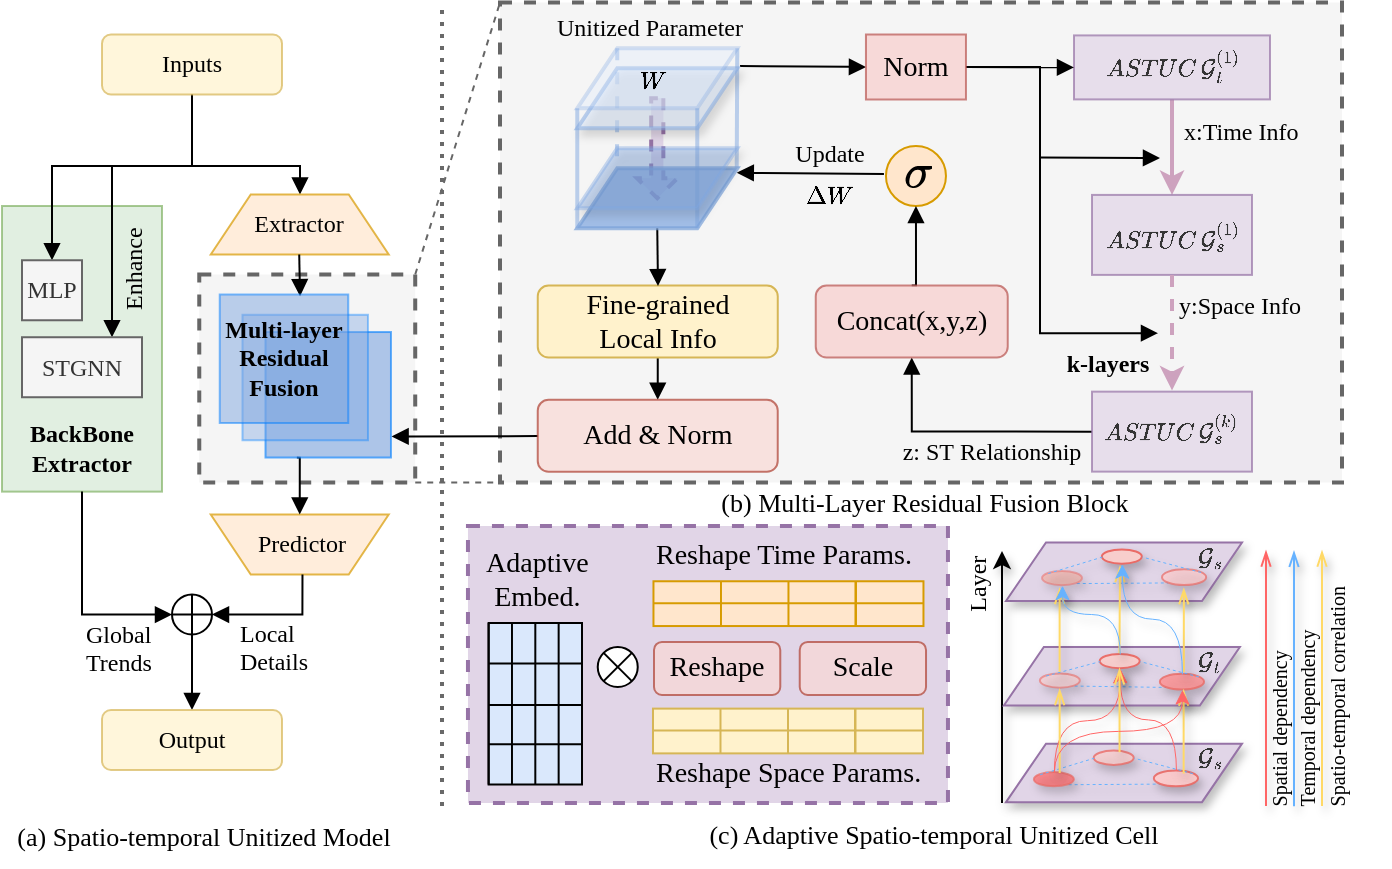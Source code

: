 <mxfile version="26.2.9">
  <diagram name="第 1 页" id="5oC_u--elwQRbg6stWUG">
    <mxGraphModel dx="1104" dy="615" grid="1" gridSize="10" guides="1" tooltips="1" connect="1" arrows="1" fold="1" page="1" pageScale="1" pageWidth="827" pageHeight="1169" math="1" shadow="0">
      <root>
        <mxCell id="0" />
        <mxCell id="1" parent="0" />
        <mxCell id="oQPVEWLI9KSgpzc_tTf6-24" value="" style="rounded=0;whiteSpace=wrap;html=1;dashed=1;fillColor=#F5F5F5;fontColor=#333333;strokeColor=#666666;strokeWidth=2;fontFamily=Times New Roman;" parent="1" vertex="1">
          <mxGeometry x="289" y="38.26" width="421" height="240" as="geometry" />
        </mxCell>
        <mxCell id="oQPVEWLI9KSgpzc_tTf6-1" value="&lt;div&gt;&lt;font&gt;&lt;b&gt;&lt;br&gt;&lt;/b&gt;&lt;/font&gt;&lt;/div&gt;&lt;div&gt;&lt;font&gt;&lt;b&gt;&lt;br&gt;&lt;/b&gt;&lt;/font&gt;&lt;/div&gt;&lt;div&gt;&lt;font&gt;&lt;b&gt;&lt;br&gt;&lt;/b&gt;&lt;/font&gt;&lt;/div&gt;&lt;div&gt;&lt;font&gt;&lt;b&gt;&lt;br&gt;&lt;/b&gt;&lt;/font&gt;&lt;/div&gt;&lt;div&gt;&lt;font&gt;&lt;b&gt;&lt;br&gt;&lt;/b&gt;&lt;/font&gt;&lt;/div&gt;&lt;div&gt;&lt;b&gt;&lt;br&gt;&lt;/b&gt;&lt;/div&gt;&lt;div&gt;&lt;br&gt;&lt;/div&gt;&lt;div&gt;&lt;b style=&quot;background-color: initial;&quot;&gt;BackBone&lt;/b&gt;&lt;/div&gt;&lt;div&gt;&lt;b style=&quot;background-color: initial;&quot;&gt;Extractor&lt;/b&gt;&lt;/div&gt;" style="whiteSpace=wrap;html=1;fillColor=#d5e8d4;strokeColor=#82b366;opacity=70;fontFamily=Times New Roman;" parent="1" vertex="1">
          <mxGeometry x="40" y="140" width="80" height="142.81" as="geometry" />
        </mxCell>
        <mxCell id="oQPVEWLI9KSgpzc_tTf6-2" style="rounded=0;orthogonalLoop=1;jettySize=auto;html=1;exitX=0.5;exitY=1;exitDx=0;exitDy=0;entryX=0.5;entryY=0;entryDx=0;entryDy=0;endArrow=block;endFill=1;fontFamily=Times New Roman;strokeWidth=1;" parent="1" target="oQPVEWLI9KSgpzc_tTf6-6" edge="1">
          <mxGeometry relative="1" as="geometry">
            <mxPoint x="135.0" y="354.25" as="sourcePoint" />
          </mxGeometry>
        </mxCell>
        <mxCell id="oQPVEWLI9KSgpzc_tTf6-4" style="edgeStyle=orthogonalEdgeStyle;rounded=0;orthogonalLoop=1;jettySize=auto;html=1;fontFamily=Times New Roman;strokeWidth=1;endArrow=block;endFill=1;" parent="1" source="oQPVEWLI9KSgpzc_tTf6-5" target="oQPVEWLI9KSgpzc_tTf6-7" edge="1">
          <mxGeometry relative="1" as="geometry">
            <Array as="points">
              <mxPoint x="135" y="120" />
              <mxPoint x="189" y="120" />
            </Array>
            <mxPoint x="179.019" y="134.25" as="targetPoint" />
          </mxGeometry>
        </mxCell>
        <mxCell id="T_FOPEBpzpQEU7bBr1gE-9" style="edgeStyle=orthogonalEdgeStyle;rounded=0;orthogonalLoop=1;jettySize=auto;html=1;entryX=0.5;entryY=0;entryDx=0;entryDy=0;exitX=0.5;exitY=1;exitDx=0;exitDy=0;fontFamily=Times New Roman;strokeWidth=1;endArrow=block;endFill=1;" parent="1" source="oQPVEWLI9KSgpzc_tTf6-5" target="T_FOPEBpzpQEU7bBr1gE-2" edge="1">
          <mxGeometry relative="1" as="geometry">
            <mxPoint x="65.0" y="173.02" as="targetPoint" />
            <Array as="points">
              <mxPoint x="135" y="120" />
              <mxPoint x="65" y="120" />
            </Array>
          </mxGeometry>
        </mxCell>
        <mxCell id="T_FOPEBpzpQEU7bBr1gE-10" style="edgeStyle=orthogonalEdgeStyle;rounded=0;orthogonalLoop=1;jettySize=auto;html=1;exitX=0.5;exitY=1;exitDx=0;exitDy=0;entryX=0.75;entryY=0;entryDx=0;entryDy=0;fontFamily=Times New Roman;strokeWidth=1;endArrow=block;endFill=1;" parent="1" source="oQPVEWLI9KSgpzc_tTf6-5" target="T_FOPEBpzpQEU7bBr1gE-1" edge="1">
          <mxGeometry relative="1" as="geometry">
            <Array as="points">
              <mxPoint x="135" y="120" />
              <mxPoint x="95" y="120" />
            </Array>
          </mxGeometry>
        </mxCell>
        <mxCell id="oQPVEWLI9KSgpzc_tTf6-5" value="&lt;font&gt;Inputs&lt;/font&gt;" style="rounded=1;whiteSpace=wrap;html=1;fillColor=#fff2cc;strokeColor=#d6b656;opacity=70;fontFamily=Times New Roman;" parent="1" vertex="1">
          <mxGeometry x="90" y="54.25" width="90" height="30" as="geometry" />
        </mxCell>
        <mxCell id="oQPVEWLI9KSgpzc_tTf6-6" value="&lt;font&gt;Output&lt;/font&gt;" style="rounded=1;whiteSpace=wrap;html=1;fillColor=#fff2cc;strokeColor=#d6b656;opacity=70;fontFamily=Times New Roman;" parent="1" vertex="1">
          <mxGeometry x="90" y="392" width="90" height="30" as="geometry" />
        </mxCell>
        <mxCell id="oQPVEWLI9KSgpzc_tTf6-7" value="&lt;div&gt;&lt;font&gt;Extractor&lt;/font&gt;&lt;/div&gt;" style="shape=trapezoid;perimeter=trapezoidPerimeter;whiteSpace=wrap;html=1;fixedSize=1;fillColor=#FFE6CC;strokeColor=#D79B00;opacity=70;fontFamily=Times New Roman;" parent="1" vertex="1">
          <mxGeometry x="144.37" y="134.25" width="89" height="30" as="geometry" />
        </mxCell>
        <mxCell id="oQPVEWLI9KSgpzc_tTf6-8" value="" style="verticalLabelPosition=bottom;verticalAlign=top;html=1;shape=mxgraph.flowchart.summing_function;fontFamily=Times New Roman;" parent="1" vertex="1">
          <mxGeometry x="125" y="334.25" width="20" height="20" as="geometry" />
        </mxCell>
        <mxCell id="oQPVEWLI9KSgpzc_tTf6-9" style="edgeStyle=orthogonalEdgeStyle;rounded=0;orthogonalLoop=1;jettySize=auto;html=1;exitX=0.5;exitY=1;exitDx=0;exitDy=0;entryX=0;entryY=0.5;entryDx=0;entryDy=0;entryPerimeter=0;endArrow=block;endFill=1;fontFamily=Times New Roman;strokeWidth=1;" parent="1" source="oQPVEWLI9KSgpzc_tTf6-1" target="oQPVEWLI9KSgpzc_tTf6-8" edge="1">
          <mxGeometry relative="1" as="geometry" />
        </mxCell>
        <mxCell id="oQPVEWLI9KSgpzc_tTf6-10" value="" style="shape=trapezoid;perimeter=trapezoidPerimeter;whiteSpace=wrap;html=1;fixedSize=1;fillColor=#FFE6CC;strokeColor=#D79B00;rotation=-180;opacity=70;fontFamily=Times New Roman;" parent="1" vertex="1">
          <mxGeometry x="144.37" y="294.25" width="89" height="30" as="geometry" />
        </mxCell>
        <mxCell id="oQPVEWLI9KSgpzc_tTf6-11" value="Predictor" style="text;strokeColor=none;align=center;fillColor=none;html=1;verticalAlign=middle;whiteSpace=wrap;rounded=0;fontFamily=Times New Roman;" parent="1" vertex="1">
          <mxGeometry x="160.24" y="294.25" width="60" height="30" as="geometry" />
        </mxCell>
        <mxCell id="oQPVEWLI9KSgpzc_tTf6-12" style="edgeStyle=orthogonalEdgeStyle;rounded=0;orthogonalLoop=1;jettySize=auto;html=1;exitX=0.5;exitY=1;exitDx=0;exitDy=0;entryX=1;entryY=0.5;entryDx=0;entryDy=0;entryPerimeter=0;endArrow=block;endFill=1;fontFamily=Times New Roman;strokeWidth=1;" parent="1" source="oQPVEWLI9KSgpzc_tTf6-11" target="oQPVEWLI9KSgpzc_tTf6-8" edge="1">
          <mxGeometry relative="1" as="geometry">
            <mxPoint x="155.24" y="344.25" as="targetPoint" />
            <Array as="points">
              <mxPoint x="190" y="344" />
            </Array>
          </mxGeometry>
        </mxCell>
        <mxCell id="T_FOPEBpzpQEU7bBr1gE-23" style="rounded=0;orthogonalLoop=1;jettySize=auto;html=1;exitX=1;exitY=0;exitDx=0;exitDy=0;entryX=0;entryY=0;entryDx=0;entryDy=0;endArrow=none;endFill=0;dashed=1;fillColor=#f5f5f5;strokeColor=#666666;fontFamily=Times New Roman;" parent="1" source="oQPVEWLI9KSgpzc_tTf6-13" target="oQPVEWLI9KSgpzc_tTf6-24" edge="1">
          <mxGeometry relative="1" as="geometry" />
        </mxCell>
        <mxCell id="oQPVEWLI9KSgpzc_tTf6-13" value="" style="rounded=0;whiteSpace=wrap;html=1;dashed=1;fillColor=#f5f5f5;fontColor=#333333;strokeColor=#666666;strokeWidth=2;fontFamily=Times New Roman;" parent="1" vertex="1">
          <mxGeometry x="138.63" y="174.25" width="107.98" height="104.01" as="geometry" />
        </mxCell>
        <mxCell id="oQPVEWLI9KSgpzc_tTf6-14" style="edgeStyle=orthogonalEdgeStyle;rounded=0;orthogonalLoop=1;jettySize=auto;html=1;exitX=0.25;exitY=1;exitDx=0;exitDy=0;entryX=0.5;entryY=0;entryDx=0;entryDy=0;fontFamily=Times New Roman;strokeWidth=1;endArrow=block;endFill=1;" parent="1" edge="1">
          <mxGeometry relative="1" as="geometry">
            <mxPoint x="188.87" y="294.25" as="targetPoint" />
            <mxPoint x="187.435" y="265.76" as="sourcePoint" />
          </mxGeometry>
        </mxCell>
        <mxCell id="oQPVEWLI9KSgpzc_tTf6-15" style="edgeStyle=orthogonalEdgeStyle;rounded=0;orthogonalLoop=1;jettySize=auto;html=1;exitX=0.5;exitY=1;exitDx=0;exitDy=0;entryX=0.625;entryY=0.013;entryDx=0;entryDy=0;entryPerimeter=0;fontFamily=Times New Roman;strokeWidth=1;endArrow=block;endFill=1;" parent="1" edge="1">
          <mxGeometry relative="1" as="geometry">
            <mxPoint x="188.61" y="164.25" as="sourcePoint" />
            <mxPoint x="189.026" y="185.085" as="targetPoint" />
          </mxGeometry>
        </mxCell>
        <mxCell id="oQPVEWLI9KSgpzc_tTf6-16" value="" style="whiteSpace=wrap;html=1;aspect=fixed;fillColor=#7EA6E0;strokeColor=#007FFF;opacity=60;fontFamily=Times New Roman;" parent="1" vertex="1">
          <mxGeometry x="171.75" y="203.02" width="62.74" height="62.74" as="geometry" />
        </mxCell>
        <mxCell id="oQPVEWLI9KSgpzc_tTf6-17" value="" style="whiteSpace=wrap;html=1;aspect=fixed;fillColor=#7EA6E0;strokeColor=#007FFF;opacity=40;fontFamily=Times New Roman;" parent="1" vertex="1">
          <mxGeometry x="160.24" y="194.39" width="62.74" height="62.74" as="geometry" />
        </mxCell>
        <mxCell id="oQPVEWLI9KSgpzc_tTf6-19" value="&lt;font&gt;&lt;b&gt;Multi-layer&lt;/b&gt;&lt;/font&gt;&lt;div&gt;&lt;font&gt;&lt;b&gt;Residual&lt;br&gt;Fusion&lt;/b&gt;&lt;/font&gt;&lt;/div&gt;" style="whiteSpace=wrap;html=1;aspect=fixed;fillColor=#7EA6E0;strokeColor=#007FFF;opacity=50;fontFamily=Times New Roman;" parent="1" vertex="1">
          <mxGeometry x="148.87" y="184.25" width="64.25" height="64.25" as="geometry" />
        </mxCell>
        <mxCell id="oQPVEWLI9KSgpzc_tTf6-20" style="edgeStyle=orthogonalEdgeStyle;rounded=0;orthogonalLoop=1;jettySize=auto;html=1;exitX=0.5;exitY=1;exitDx=0;exitDy=0;endArrow=block;endFill=1;entryX=0.5;entryY=0;entryDx=0;entryDy=0;fontFamily=Times New Roman;" parent="1" source="oQPVEWLI9KSgpzc_tTf6-21" target="oQPVEWLI9KSgpzc_tTf6-23" edge="1">
          <mxGeometry relative="1" as="geometry">
            <mxPoint x="368" y="270" as="targetPoint" />
          </mxGeometry>
        </mxCell>
        <mxCell id="oQPVEWLI9KSgpzc_tTf6-21" value="&lt;font style=&quot;font-size: 14px;&quot;&gt;Fine-grained&lt;/font&gt;&lt;div style=&quot;font-size: 14px;&quot;&gt;&lt;font style=&quot;font-size: 14px;&quot;&gt;Local Info&lt;/font&gt;&lt;/div&gt;" style="rounded=1;whiteSpace=wrap;html=1;fillColor=#fff2cc;strokeColor=#d6b656;fontFamily=Times New Roman;" parent="1" vertex="1">
          <mxGeometry x="307.88" y="179.76" width="120" height="36" as="geometry" />
        </mxCell>
        <mxCell id="oQPVEWLI9KSgpzc_tTf6-22" style="rounded=0;orthogonalLoop=1;jettySize=auto;html=1;entryX=1.005;entryY=0.832;entryDx=0;entryDy=0;entryPerimeter=0;fontFamily=Times New Roman;endArrow=block;endFill=1;" parent="1" source="oQPVEWLI9KSgpzc_tTf6-23" target="oQPVEWLI9KSgpzc_tTf6-16" edge="1">
          <mxGeometry relative="1" as="geometry" />
        </mxCell>
        <mxCell id="oQPVEWLI9KSgpzc_tTf6-23" value="&lt;font&gt;&lt;span style=&quot;font-size: 14px;&quot;&gt;Add &amp;amp; Norm&lt;/span&gt;&lt;/font&gt;" style="rounded=1;whiteSpace=wrap;html=1;fillColor=#fad9d5;strokeColor=#ae4132;opacity=70;fontFamily=Times New Roman;" parent="1" vertex="1">
          <mxGeometry x="307.87" y="236.9" width="120" height="36" as="geometry" />
        </mxCell>
        <mxCell id="oQPVEWLI9KSgpzc_tTf6-25" style="rounded=0;orthogonalLoop=1;jettySize=auto;html=1;endArrow=block;endFill=1;fontFamily=Times New Roman;" parent="1" edge="1">
          <mxGeometry relative="1" as="geometry">
            <mxPoint x="367.63" y="151.12" as="sourcePoint" />
            <mxPoint x="368" y="180" as="targetPoint" />
          </mxGeometry>
        </mxCell>
        <mxCell id="oQPVEWLI9KSgpzc_tTf6-26" style="rounded=0;orthogonalLoop=1;jettySize=auto;html=1;entryX=0;entryY=0.5;entryDx=0;entryDy=0;strokeColor=#000000;endArrow=block;endFill=1;fontFamily=Times New Roman;" parent="1" edge="1">
          <mxGeometry relative="1" as="geometry">
            <mxPoint x="409" y="70" as="sourcePoint" />
            <mxPoint x="471.98" y="70.5" as="targetPoint" />
          </mxGeometry>
        </mxCell>
        <mxCell id="oQPVEWLI9KSgpzc_tTf6-27" style="rounded=0;orthogonalLoop=1;jettySize=auto;html=1;exitX=0;exitY=0.5;exitDx=0;exitDy=0;endArrow=block;endFill=1;fontFamily=Times New Roman;entryX=0.997;entryY=0.075;entryDx=0;entryDy=0;entryPerimeter=0;" parent="1" target="oQPVEWLI9KSgpzc_tTf6-29" edge="1">
          <mxGeometry relative="1" as="geometry">
            <mxPoint x="404" y="124" as="targetPoint" />
            <mxPoint x="480.98" y="124" as="sourcePoint" />
          </mxGeometry>
        </mxCell>
        <mxCell id="oQPVEWLI9KSgpzc_tTf6-28" value="" style="shape=singleArrow;direction=south;whiteSpace=wrap;html=1;fillColor=#E1D5E7;strokeColor=#9673A6;dashed=1;strokeWidth=2;gradientColor=none;fontFamily=Times New Roman;" parent="1" vertex="1">
          <mxGeometry x="357.5" y="86.12" width="20.27" height="50" as="geometry" />
        </mxCell>
        <mxCell id="oQPVEWLI9KSgpzc_tTf6-29" value="" style="shape=parallelogram;perimeter=parallelogramPerimeter;whiteSpace=wrap;html=1;fixedSize=1;fillColor=#7EA6E0;shadow=0;strokeColor=#7AA1D9;opacity=70;strokeWidth=2;fontFamily=Times New Roman;" parent="1" vertex="1">
          <mxGeometry x="327.63" y="121.12" width="80" height="30" as="geometry" />
        </mxCell>
        <mxCell id="oQPVEWLI9KSgpzc_tTf6-30" style="rounded=0;orthogonalLoop=1;jettySize=auto;html=1;exitX=0;exitY=1;exitDx=0;exitDy=0;entryX=0;entryY=1;entryDx=0;entryDy=0;endArrow=none;endFill=0;strokeColor=#7EA6E0;strokeWidth=2;opacity=50;fontFamily=Times New Roman;" parent="1" source="oQPVEWLI9KSgpzc_tTf6-34" edge="1">
          <mxGeometry relative="1" as="geometry">
            <mxPoint x="327.63" y="81.12" as="sourcePoint" />
            <mxPoint x="327.63" y="151.12" as="targetPoint" />
          </mxGeometry>
        </mxCell>
        <mxCell id="oQPVEWLI9KSgpzc_tTf6-31" style="rounded=0;orthogonalLoop=1;jettySize=auto;html=1;exitX=0.25;exitY=0;exitDx=0;exitDy=0;entryX=0;entryY=1;entryDx=0;entryDy=0;endArrow=none;endFill=0;strokeColor=#7EA6E0;dashed=1;strokeWidth=2;opacity=50;fontFamily=Times New Roman;" parent="1" source="oQPVEWLI9KSgpzc_tTf6-34" edge="1">
          <mxGeometry relative="1" as="geometry">
            <mxPoint x="347.49" y="51.12" as="sourcePoint" />
            <mxPoint x="347.49" y="121.12" as="targetPoint" />
          </mxGeometry>
        </mxCell>
        <mxCell id="oQPVEWLI9KSgpzc_tTf6-32" style="rounded=0;orthogonalLoop=1;jettySize=auto;html=1;exitX=1;exitY=0;exitDx=0;exitDy=0;entryX=0;entryY=1;entryDx=0;entryDy=0;endArrow=none;endFill=0;strokeColor=#7EA6E0;strokeWidth=2;opacity=50;fontFamily=Times New Roman;" parent="1" source="oQPVEWLI9KSgpzc_tTf6-34" edge="1">
          <mxGeometry relative="1" as="geometry">
            <mxPoint x="407.37" y="51.12" as="sourcePoint" />
            <mxPoint x="407.37" y="121.12" as="targetPoint" />
          </mxGeometry>
        </mxCell>
        <mxCell id="oQPVEWLI9KSgpzc_tTf6-33" value="" style="shape=parallelogram;perimeter=parallelogramPerimeter;whiteSpace=wrap;html=1;fixedSize=1;shadow=1;gradientColor=none;fillColor=#DAE8FC;opacity=50;strokeColor=#7EA6E0;strokeWidth=2;fontFamily=Times New Roman;" parent="1" vertex="1">
          <mxGeometry x="327.63" y="71.12" width="80" height="30" as="geometry" />
        </mxCell>
        <mxCell id="oQPVEWLI9KSgpzc_tTf6-34" value="" style="shape=parallelogram;perimeter=parallelogramPerimeter;whiteSpace=wrap;html=1;fixedSize=1;shadow=0;gradientColor=none;fillColor=#DAE8FC;opacity=30;strokeColor=#7EA6E0;strokeWidth=2;fontFamily=Times New Roman;" parent="1" vertex="1">
          <mxGeometry x="327.63" y="61.12" width="80" height="30" as="geometry" />
        </mxCell>
        <mxCell id="oQPVEWLI9KSgpzc_tTf6-35" style="rounded=0;orthogonalLoop=1;jettySize=auto;html=1;entryX=0.75;entryY=1;entryDx=0;entryDy=0;endArrow=none;endFill=0;strokeColor=#7EA6E0;strokeWidth=2;opacity=50;fontFamily=Times New Roman;" parent="1" edge="1">
          <mxGeometry relative="1" as="geometry">
            <mxPoint x="387.63" y="91.12" as="sourcePoint" />
            <mxPoint x="387.63" y="151.12" as="targetPoint" />
          </mxGeometry>
        </mxCell>
        <mxCell id="oQPVEWLI9KSgpzc_tTf6-36" value="" style="shape=parallelogram;perimeter=parallelogramPerimeter;whiteSpace=wrap;html=1;fixedSize=1;shadow=1;gradientColor=none;fillColor=#7EA6E0;opacity=40;strokeColor=#7EA6E0;strokeWidth=2;fontFamily=Times New Roman;" parent="1" vertex="1">
          <mxGeometry x="327.63" y="111.12" width="80" height="30" as="geometry" />
        </mxCell>
        <mxCell id="oQPVEWLI9KSgpzc_tTf6-37" value="&lt;font&gt;Update&lt;/font&gt;" style="text;strokeColor=none;align=center;fillColor=none;html=1;verticalAlign=middle;whiteSpace=wrap;rounded=0;fontFamily=Times New Roman;" parent="1" vertex="1">
          <mxGeometry x="436.87" y="91.49" width="34.11" height="45" as="geometry" />
        </mxCell>
        <mxCell id="oQPVEWLI9KSgpzc_tTf6-38" value="" style="endArrow=none;dashed=1;html=1;rounded=0;strokeWidth=2;strokeColor=#696969;dashPattern=1 2;fontFamily=Times New Roman;" parent="1" edge="1">
          <mxGeometry width="50" height="50" relative="1" as="geometry">
            <mxPoint x="260" y="440" as="sourcePoint" />
            <mxPoint x="260" y="40" as="targetPoint" />
          </mxGeometry>
        </mxCell>
        <mxCell id="oQPVEWLI9KSgpzc_tTf6-39" value="&lt;font style=&quot;font-size: 13px;&quot;&gt;(a) Spatio-temporal &lt;/font&gt;&lt;font&gt;&lt;span style=&quot;font-size: 13px;&quot;&gt;Unitized Model&lt;/span&gt;&lt;/font&gt;" style="text;strokeColor=none;align=center;fillColor=none;html=1;verticalAlign=middle;whiteSpace=wrap;rounded=0;fontFamily=Times New Roman;" parent="1" vertex="1">
          <mxGeometry x="44.5" y="440" width="191.87" height="30" as="geometry" />
        </mxCell>
        <mxCell id="oQPVEWLI9KSgpzc_tTf6-40" value="&lt;font style=&quot;font-size: 13px;&quot;&gt;(b) Multi-Layer Residual Fusion Block&lt;/font&gt;" style="text;strokeColor=none;align=center;fillColor=none;html=1;verticalAlign=middle;whiteSpace=wrap;rounded=0;fontFamily=Times New Roman;" parent="1" vertex="1">
          <mxGeometry x="396.84" y="272.82" width="209.02" height="30" as="geometry" />
        </mxCell>
        <mxCell id="oQPVEWLI9KSgpzc_tTf6-43" style="edgeStyle=orthogonalEdgeStyle;rounded=0;orthogonalLoop=1;jettySize=auto;html=1;exitX=0.5;exitY=1;exitDx=0;exitDy=0;entryX=0.5;entryY=0;entryDx=0;entryDy=0;strokeColor=#CDA2BE;strokeWidth=2;fontFamily=Times New Roman;" parent="1" source="oQPVEWLI9KSgpzc_tTf6-44" target="oQPVEWLI9KSgpzc_tTf6-47" edge="1">
          <mxGeometry relative="1" as="geometry" />
        </mxCell>
        <mxCell id="oQPVEWLI9KSgpzc_tTf6-44" value="" style="rounded=0;whiteSpace=wrap;html=1;fillColor=#e1d5e7;strokeColor=#9673a6;opacity=70;fontFamily=Times New Roman;" parent="1" vertex="1">
          <mxGeometry x="576" y="54.7" width="98" height="32" as="geometry" />
        </mxCell>
        <mxCell id="oQPVEWLI9KSgpzc_tTf6-45" value="&lt;br style=&quot;font-size: 12px;&quot;&gt;&lt;span style=&quot;font-size: 12px; color: rgb(53, 53, 53); text-align: left; background-color: rgb(149, 236, 105);&quot;&gt;$$ASTUC \, \mathcal{G}_t^{(1)}$$&lt;/span&gt;" style="text;strokeColor=none;align=center;fillColor=none;html=1;verticalAlign=middle;whiteSpace=wrap;rounded=0;fontSize=11;fontFamily=Times New Roman;" parent="1" vertex="1">
          <mxGeometry x="595" y="52.7" width="60" height="20" as="geometry" />
        </mxCell>
        <mxCell id="oQPVEWLI9KSgpzc_tTf6-47" value="" style="rounded=0;whiteSpace=wrap;html=1;fillColor=#E1D5E7;strokeColor=#9673a6;opacity=70;fontFamily=Times New Roman;" parent="1" vertex="1">
          <mxGeometry x="585" y="134.45" width="80" height="40" as="geometry" />
        </mxCell>
        <mxCell id="oQPVEWLI9KSgpzc_tTf6-48" value="&lt;br style=&quot;font-size: 12px;&quot;&gt;&lt;span style=&quot;font-size: 12px; color: rgb(53, 53, 53); text-align: left; background-color: rgb(149, 236, 105);&quot;&gt;$$ASTUC \, \mathcal{G}_s^{(1)}$$&lt;/span&gt;" style="text;strokeColor=none;align=center;fillColor=none;html=1;verticalAlign=middle;whiteSpace=wrap;rounded=0;fontSize=11;fontFamily=Times New Roman;" parent="1" vertex="1">
          <mxGeometry x="595" y="138.69" width="60" height="20" as="geometry" />
        </mxCell>
        <mxCell id="oQPVEWLI9KSgpzc_tTf6-54" value="" style="endArrow=block;html=1;rounded=0;endFill=1;fontFamily=Times New Roman;" parent="1" edge="1">
          <mxGeometry width="50" height="50" relative="1" as="geometry">
            <mxPoint x="559" y="115.76" as="sourcePoint" />
            <mxPoint x="619" y="116" as="targetPoint" />
          </mxGeometry>
        </mxCell>
        <mxCell id="oQPVEWLI9KSgpzc_tTf6-55" value="&lt;div style=&quot;text-align: left;&quot;&gt;&lt;span style=&quot;background-color: initial;&quot;&gt;z: ST&amp;nbsp;&lt;/span&gt;&lt;span style=&quot;background-color: initial; text-align: center;&quot;&gt;Relationship&lt;/span&gt;&lt;/div&gt;" style="text;strokeColor=none;align=center;fillColor=none;html=1;verticalAlign=middle;whiteSpace=wrap;rounded=0;fontFamily=Times New Roman;" parent="1" vertex="1">
          <mxGeometry x="485" y="242.81" width="100" height="40" as="geometry" />
        </mxCell>
        <mxCell id="oQPVEWLI9KSgpzc_tTf6-58" style="rounded=0;orthogonalLoop=1;jettySize=auto;html=1;exitX=1;exitY=0.5;exitDx=0;exitDy=0;entryX=0;entryY=0.5;entryDx=0;entryDy=0;endArrow=block;endFill=1;fontFamily=Times New Roman;" parent="1" source="oQPVEWLI9KSgpzc_tTf6-59" target="oQPVEWLI9KSgpzc_tTf6-44" edge="1">
          <mxGeometry relative="1" as="geometry" />
        </mxCell>
        <mxCell id="T_FOPEBpzpQEU7bBr1gE-38" style="edgeStyle=orthogonalEdgeStyle;rounded=0;orthogonalLoop=1;jettySize=auto;html=1;exitX=1;exitY=0.5;exitDx=0;exitDy=0;entryX=0;entryY=0.5;entryDx=0;entryDy=0;fontFamily=Times New Roman;endArrow=block;endFill=1;" parent="1" source="oQPVEWLI9KSgpzc_tTf6-59" target="T_FOPEBpzpQEU7bBr1gE-37" edge="1">
          <mxGeometry relative="1" as="geometry">
            <Array as="points">
              <mxPoint x="559" y="70" />
              <mxPoint x="559" y="204" />
            </Array>
          </mxGeometry>
        </mxCell>
        <mxCell id="oQPVEWLI9KSgpzc_tTf6-59" value="&lt;font style=&quot;font-size: 14px;&quot;&gt;Norm&lt;/font&gt;" style="rounded=0;whiteSpace=wrap;html=1;fillColor=#f8cecc;strokeColor=#b85450;opacity=70;fontFamily=Times New Roman;" parent="1" vertex="1">
          <mxGeometry x="471.98" y="54.25" width="50" height="32.5" as="geometry" />
        </mxCell>
        <mxCell id="oQPVEWLI9KSgpzc_tTf6-60" value="" style="ellipse;whiteSpace=wrap;html=1;aspect=fixed;fillColor=#ffe6cc;strokeColor=#d79b00;fontFamily=Times New Roman;" parent="1" vertex="1">
          <mxGeometry x="481.98" y="110" width="30" height="30" as="geometry" />
        </mxCell>
        <mxCell id="oQPVEWLI9KSgpzc_tTf6-61" value="&lt;font&gt;&lt;svg style=&quot;vertical-align: -0.025ex;&quot; xmlns:xlink=&quot;http://www.w3.org/1999/xlink&quot; viewBox=&quot;0 -431 571 442&quot; role=&quot;img&quot; height=&quot;1ex&quot; width=&quot;1.292ex&quot; xmlns=&quot;http://www.w3.org/2000/svg&quot;&gt;&lt;defs&gt;&lt;path d=&quot;M184 -11Q116 -11 74 34T31 147Q31 247 104 333T274 430Q275 431 414 431H552Q553 430 555 429T559 427T562 425T565 422T567 420T569 416T570 412T571 407T572 401Q572 357 507 357Q500 357 490 357T476 358H416L421 348Q439 310 439 263Q439 153 359 71T184 -11ZM361 278Q361 358 276 358Q152 358 115 184Q114 180 114 178Q106 141 106 117Q106 67 131 47T188 26Q242 26 287 73Q316 103 334 153T356 233T361 278Z&quot; id=&quot;MJX-6-TEX-I-1D70E&quot;&gt;&lt;/path&gt;&lt;/defs&gt;&lt;g transform=&quot;scale(1,-1)&quot; stroke-width=&quot;0&quot; fill=&quot;currentColor&quot; stroke=&quot;currentColor&quot;&gt;&lt;g data-mml-node=&quot;math&quot;&gt;&lt;g data-mml-node=&quot;mi&quot;&gt;&lt;use xlink:href=&quot;#MJX-6-TEX-I-1D70E&quot; data-c=&quot;1D70E&quot;&gt;&lt;/use&gt;&lt;/g&gt;&lt;/g&gt;&lt;/g&gt;&lt;/svg&gt;&lt;/font&gt;" style="text;strokeColor=none;align=center;fillColor=none;html=1;verticalAlign=middle;whiteSpace=wrap;rounded=0;fontFamily=Times New Roman;fontSize=24;" parent="1" vertex="1">
          <mxGeometry x="470.98" y="109.51" width="54.11" height="26.98" as="geometry" />
        </mxCell>
        <mxCell id="oQPVEWLI9KSgpzc_tTf6-62" value="&lt;font style=&quot;font-size: 12px;&quot;&gt;y:Space&amp;nbsp;&lt;/font&gt;&lt;span style=&quot;background-color: initial; text-align: left;&quot;&gt;Info&lt;/span&gt;" style="text;strokeColor=none;align=center;fillColor=none;html=1;verticalAlign=middle;whiteSpace=wrap;rounded=0;fontFamily=Times New Roman;" parent="1" vertex="1">
          <mxGeometry x="609" y="174.45" width="100" height="32" as="geometry" />
        </mxCell>
        <mxCell id="oQPVEWLI9KSgpzc_tTf6-66" value="&lt;font style=&quot;font-size: 12px;&quot;&gt;x:Time&amp;nbsp;&lt;/font&gt;&lt;span style=&quot;background-color: initial;&quot;&gt;Info&lt;/span&gt;" style="text;strokeColor=none;align=left;fillColor=none;html=1;verticalAlign=middle;whiteSpace=wrap;rounded=0;fontFamily=Times New Roman;" parent="1" vertex="1">
          <mxGeometry x="629" y="87.25" width="100" height="32" as="geometry" />
        </mxCell>
        <mxCell id="oQPVEWLI9KSgpzc_tTf6-72" value="" style="rounded=0;orthogonalLoop=1;jettySize=auto;html=1;dashed=1;fillColor=#e1d5e7;strokeColor=#CDA2BE;strokeWidth=2;exitDx=0;exitDy=0;movable=1;resizable=1;rotatable=1;deletable=1;editable=1;locked=0;connectable=1;exitX=0.5;exitY=1;fontFamily=Times New Roman;" parent="1" source="oQPVEWLI9KSgpzc_tTf6-47" target="T_FOPEBpzpQEU7bBr1gE-33" edge="1">
          <mxGeometry relative="1" as="geometry">
            <mxPoint x="625" y="184.2" as="sourcePoint" />
            <mxPoint x="625" y="250.2" as="targetPoint" />
          </mxGeometry>
        </mxCell>
        <mxCell id="oQPVEWLI9KSgpzc_tTf6-78" value="" style="rounded=0;whiteSpace=wrap;html=1;dashed=1;fillColor=#e1d5e7;strokeColor=#9673a6;strokeWidth=2;fontFamily=Times New Roman;" parent="1" vertex="1">
          <mxGeometry x="272.98" y="300" width="240" height="138.5" as="geometry" />
        </mxCell>
        <mxCell id="oQPVEWLI9KSgpzc_tTf6-81" value="&lt;font&gt;&lt;b&gt;k-layers&lt;/b&gt;&lt;/font&gt;" style="text;strokeColor=none;align=center;fillColor=none;html=1;verticalAlign=middle;whiteSpace=wrap;rounded=0;fontFamily=Times New Roman;" parent="1" vertex="1">
          <mxGeometry x="543" y="203.22" width="100" height="32" as="geometry" />
        </mxCell>
        <mxCell id="oQPVEWLI9KSgpzc_tTf6-83" value="&lt;font style=&quot;font-size: 13px;&quot;&gt;(c) Adaptive Spatio-temporal Unitized Cell&lt;/font&gt;" style="text;strokeColor=none;align=center;fillColor=none;html=1;verticalAlign=middle;whiteSpace=wrap;rounded=0;fontFamily=Times New Roman;" parent="1" vertex="1">
          <mxGeometry x="387.25" y="438.5" width="238.12" height="30" as="geometry" />
        </mxCell>
        <mxCell id="oQPVEWLI9KSgpzc_tTf6-84" value="" style="verticalLabelPosition=bottom;verticalAlign=top;html=1;shape=mxgraph.flowchart.summing_function;rotation=45;fontFamily=Times New Roman;" parent="1" vertex="1">
          <mxGeometry x="337.87" y="360.49" width="20" height="20" as="geometry" />
        </mxCell>
        <mxCell id="oQPVEWLI9KSgpzc_tTf6-86" value="" style="shape=internalStorage;whiteSpace=wrap;html=1;backgroundOutline=1;dx=0;dy=41;fillColor=#dae8fc;strokeColor=#000000;fontFamily=Times New Roman;" parent="1" vertex="1">
          <mxGeometry x="283.31" y="348.5" width="46.69" height="80.75" as="geometry" />
        </mxCell>
        <mxCell id="oQPVEWLI9KSgpzc_tTf6-89" style="rounded=0;orthogonalLoop=1;jettySize=auto;html=1;exitX=0;exitY=0.25;exitDx=0;exitDy=0;entryX=1;entryY=0.25;entryDx=0;entryDy=0;endArrow=none;endFill=0;fontFamily=Times New Roman;" parent="1" source="oQPVEWLI9KSgpzc_tTf6-86" target="oQPVEWLI9KSgpzc_tTf6-86" edge="1">
          <mxGeometry relative="1" as="geometry" />
        </mxCell>
        <mxCell id="oQPVEWLI9KSgpzc_tTf6-90" style="rounded=0;orthogonalLoop=1;jettySize=auto;html=1;exitX=0.25;exitY=0;exitDx=0;exitDy=0;entryX=0.25;entryY=1;entryDx=0;entryDy=0;endArrow=none;endFill=0;fontFamily=Times New Roman;" parent="1" source="oQPVEWLI9KSgpzc_tTf6-86" target="oQPVEWLI9KSgpzc_tTf6-86" edge="1">
          <mxGeometry relative="1" as="geometry" />
        </mxCell>
        <mxCell id="oQPVEWLI9KSgpzc_tTf6-91" style="rounded=0;orthogonalLoop=1;jettySize=auto;html=1;exitX=0.5;exitY=0;exitDx=0;exitDy=0;entryX=0.5;entryY=1;entryDx=0;entryDy=0;endArrow=none;endFill=0;fontFamily=Times New Roman;" parent="1" source="oQPVEWLI9KSgpzc_tTf6-86" target="oQPVEWLI9KSgpzc_tTf6-86" edge="1">
          <mxGeometry relative="1" as="geometry" />
        </mxCell>
        <mxCell id="oQPVEWLI9KSgpzc_tTf6-92" value="&lt;div style=&quot;text-align: center;&quot;&gt;&lt;span style=&quot;background-color: initial; font-size: 14px;&quot;&gt;&lt;font&gt;Adaptive&lt;/font&gt;&lt;/span&gt;&lt;/div&gt;&lt;div style=&quot;text-align: center;&quot;&gt;&lt;font&gt;&lt;span style=&quot;font-size: 14px;&quot;&gt;Embed.&lt;/span&gt;&lt;/font&gt;&lt;/div&gt;" style="text;whiteSpace=wrap;html=1;fontFamily=Times New Roman;" parent="1" vertex="1">
          <mxGeometry x="280" y="303.5" width="60" height="40" as="geometry" />
        </mxCell>
        <mxCell id="oQPVEWLI9KSgpzc_tTf6-93" value="&lt;div style=&quot;text-align: center;&quot;&gt;&lt;font&gt;&lt;span style=&quot;font-size: 14px;&quot;&gt;Reshape Time Params.&lt;/span&gt;&lt;/font&gt;&lt;/div&gt;" style="text;whiteSpace=wrap;html=1;fontFamily=Times New Roman;" parent="1" vertex="1">
          <mxGeometry x="365" y="300.25" width="137.99" height="40" as="geometry" />
        </mxCell>
        <mxCell id="oQPVEWLI9KSgpzc_tTf6-95" style="rounded=0;orthogonalLoop=1;jettySize=auto;html=1;exitX=0;exitY=0.75;exitDx=0;exitDy=0;entryX=1;entryY=0.75;entryDx=0;entryDy=0;endArrow=none;endFill=0;fontFamily=Times New Roman;" parent="1" source="oQPVEWLI9KSgpzc_tTf6-86" target="oQPVEWLI9KSgpzc_tTf6-86" edge="1">
          <mxGeometry relative="1" as="geometry" />
        </mxCell>
        <mxCell id="oQPVEWLI9KSgpzc_tTf6-96" style="rounded=0;orthogonalLoop=1;jettySize=auto;html=1;exitX=0.75;exitY=0;exitDx=0;exitDy=0;entryX=0.75;entryY=1;entryDx=0;entryDy=0;endArrow=none;endFill=0;fontFamily=Times New Roman;" parent="1" source="oQPVEWLI9KSgpzc_tTf6-86" target="oQPVEWLI9KSgpzc_tTf6-86" edge="1">
          <mxGeometry relative="1" as="geometry" />
        </mxCell>
        <mxCell id="oQPVEWLI9KSgpzc_tTf6-97" value="" style="shape=internalStorage;whiteSpace=wrap;html=1;backgroundOutline=1;dx=11;dy=34;rotation=90;fillColor=#ffe6cc;strokeColor=#d79b00;fontFamily=Times New Roman;" parent="1" vertex="1">
          <mxGeometry x="422.04" y="271.33" width="22.39" height="135" as="geometry" />
        </mxCell>
        <mxCell id="oQPVEWLI9KSgpzc_tTf6-98" style="rounded=0;orthogonalLoop=1;jettySize=auto;html=1;exitX=0;exitY=0.75;exitDx=0;exitDy=0;entryX=1;entryY=0.75;entryDx=0;entryDy=0;endArrow=none;endFill=0;fontFamily=Times New Roman;fillColor=#ffe6cc;strokeColor=#d79b00;" parent="1" source="oQPVEWLI9KSgpzc_tTf6-97" target="oQPVEWLI9KSgpzc_tTf6-97" edge="1">
          <mxGeometry relative="1" as="geometry" />
        </mxCell>
        <mxCell id="oQPVEWLI9KSgpzc_tTf6-99" style="rounded=0;orthogonalLoop=1;jettySize=auto;html=1;exitX=0;exitY=0.5;exitDx=0;exitDy=0;entryX=1;entryY=0.5;entryDx=0;entryDy=0;endArrow=none;endFill=0;fontFamily=Times New Roman;fillColor=#ffe6cc;strokeColor=#d79b00;" parent="1" source="oQPVEWLI9KSgpzc_tTf6-97" target="oQPVEWLI9KSgpzc_tTf6-97" edge="1">
          <mxGeometry relative="1" as="geometry" />
        </mxCell>
        <mxCell id="oQPVEWLI9KSgpzc_tTf6-101" style="rounded=0;orthogonalLoop=1;jettySize=auto;html=1;exitX=0;exitY=0.25;exitDx=0;exitDy=0;entryX=1;entryY=0.25;entryDx=0;entryDy=0;endArrow=none;endFill=0;fontFamily=Times New Roman;fillColor=#ffe6cc;strokeColor=#d79b00;" parent="1" source="oQPVEWLI9KSgpzc_tTf6-97" target="oQPVEWLI9KSgpzc_tTf6-97" edge="1">
          <mxGeometry relative="1" as="geometry" />
        </mxCell>
        <mxCell id="oQPVEWLI9KSgpzc_tTf6-105" value="" style="shape=internalStorage;whiteSpace=wrap;html=1;backgroundOutline=1;dx=11;dy=34;rotation=90;fillColor=#fff2cc;strokeColor=#d6b656;fontFamily=Times New Roman;" parent="1" vertex="1">
          <mxGeometry x="421.8" y="335" width="22.39" height="135" as="geometry" />
        </mxCell>
        <mxCell id="oQPVEWLI9KSgpzc_tTf6-106" style="rounded=0;orthogonalLoop=1;jettySize=auto;html=1;exitX=0;exitY=0.75;exitDx=0;exitDy=0;entryX=1;entryY=0.75;entryDx=0;entryDy=0;endArrow=none;endFill=0;fontFamily=Times New Roman;fillColor=#fff2cc;strokeColor=#d6b656;" parent="1" source="oQPVEWLI9KSgpzc_tTf6-105" target="oQPVEWLI9KSgpzc_tTf6-105" edge="1">
          <mxGeometry relative="1" as="geometry" />
        </mxCell>
        <mxCell id="oQPVEWLI9KSgpzc_tTf6-107" style="rounded=0;orthogonalLoop=1;jettySize=auto;html=1;exitX=0;exitY=0.5;exitDx=0;exitDy=0;entryX=1;entryY=0.5;entryDx=0;entryDy=0;endArrow=none;endFill=0;fontFamily=Times New Roman;fillColor=#fff2cc;strokeColor=#d6b656;" parent="1" source="oQPVEWLI9KSgpzc_tTf6-105" target="oQPVEWLI9KSgpzc_tTf6-105" edge="1">
          <mxGeometry relative="1" as="geometry" />
        </mxCell>
        <mxCell id="oQPVEWLI9KSgpzc_tTf6-108" style="rounded=0;orthogonalLoop=1;jettySize=auto;html=1;exitX=0;exitY=0.25;exitDx=0;exitDy=0;entryX=1;entryY=0.25;entryDx=0;entryDy=0;endArrow=none;endFill=0;fontFamily=Times New Roman;fillColor=#fff2cc;strokeColor=#d6b656;" parent="1" source="oQPVEWLI9KSgpzc_tTf6-105" target="oQPVEWLI9KSgpzc_tTf6-105" edge="1">
          <mxGeometry relative="1" as="geometry" />
        </mxCell>
        <mxCell id="oQPVEWLI9KSgpzc_tTf6-109" value="&lt;div style=&quot;text-align: center;&quot;&gt;&lt;font&gt;&lt;span style=&quot;font-size: 14px; background-color: transparent; color: light-dark(rgb(0, 0, 0), rgb(255, 255, 255));&quot;&gt;Reshape&lt;/span&gt;&lt;span style=&quot;font-size: 14px;&quot;&gt;&amp;nbsp;Space Params.&lt;/span&gt;&lt;/font&gt;&lt;/div&gt;" style="text;whiteSpace=wrap;html=1;fontFamily=Times New Roman;" parent="1" vertex="1">
          <mxGeometry x="365" y="408.5" width="142.01" height="40" as="geometry" />
        </mxCell>
        <mxCell id="oQPVEWLI9KSgpzc_tTf6-112" value="&lt;font&gt;&lt;span style=&quot;font-size: 14px;&quot;&gt;Reshape&lt;/span&gt;&lt;/font&gt;" style="rounded=1;whiteSpace=wrap;html=1;fillColor=#fad9d5;strokeColor=#ae4132;opacity=70;fontFamily=Times New Roman;" parent="1" vertex="1">
          <mxGeometry x="366" y="358" width="63.14" height="26.49" as="geometry" />
        </mxCell>
        <mxCell id="oQPVEWLI9KSgpzc_tTf6-114" value="&lt;font&gt;&lt;span style=&quot;font-size: 14px;&quot;&gt;Scale&lt;/span&gt;&lt;/font&gt;" style="rounded=1;whiteSpace=wrap;html=1;fillColor=#fad9d5;strokeColor=#ae4132;opacity=70;fontFamily=Times New Roman;" parent="1" vertex="1">
          <mxGeometry x="438.87" y="358" width="63.14" height="26.49" as="geometry" />
        </mxCell>
        <mxCell id="T_FOPEBpzpQEU7bBr1gE-1" value="STGNN" style="rounded=0;whiteSpace=wrap;html=1;fillColor=#f5f5f5;strokeColor=#666666;strokeWidth=1;fontColor=#333333;fontFamily=Times New Roman;" parent="1" vertex="1">
          <mxGeometry x="50" y="205.62" width="60" height="30" as="geometry" />
        </mxCell>
        <mxCell id="T_FOPEBpzpQEU7bBr1gE-2" value="MLP" style="rounded=0;whiteSpace=wrap;html=1;fillColor=#F5F5F5;fontColor=#333333;strokeColor=#666666;strokeWidth=1;fontFamily=Times New Roman;" parent="1" vertex="1">
          <mxGeometry x="50" y="167.13" width="30" height="30" as="geometry" />
        </mxCell>
        <mxCell id="T_FOPEBpzpQEU7bBr1gE-12" value="&lt;font style=&quot;font-size: 12px;&quot;&gt;Enhance&lt;/font&gt;" style="text;whiteSpace=wrap;html=1;direction=south;rotation=-90;fontFamily=Times New Roman;" parent="1" vertex="1">
          <mxGeometry x="109.995" y="152.125" width="22.87" height="60" as="geometry" />
        </mxCell>
        <mxCell id="T_FOPEBpzpQEU7bBr1gE-16" value="Local Details" style="text;whiteSpace=wrap;fontFamily=Times New Roman;" parent="1" vertex="1">
          <mxGeometry x="156.56" y="340.25" width="48.87" height="8" as="geometry" />
        </mxCell>
        <mxCell id="T_FOPEBpzpQEU7bBr1gE-14" value="Global&#xa;Trends " style="text;fontFamily=Times New Roman;" parent="1" vertex="1">
          <mxGeometry x="80" y="340.25" width="40" height="12" as="geometry" />
        </mxCell>
        <mxCell id="T_FOPEBpzpQEU7bBr1gE-24" style="rounded=0;orthogonalLoop=1;jettySize=auto;html=1;exitX=1;exitY=1;exitDx=0;exitDy=0;entryX=0;entryY=1;entryDx=0;entryDy=0;endArrow=none;endFill=0;dashed=1;fillColor=#f5f5f5;strokeColor=#666666;fontFamily=Times New Roman;" parent="1" source="oQPVEWLI9KSgpzc_tTf6-13" target="oQPVEWLI9KSgpzc_tTf6-24" edge="1">
          <mxGeometry relative="1" as="geometry">
            <mxPoint x="257" y="184" as="sourcePoint" />
            <mxPoint x="340" y="50" as="targetPoint" />
          </mxGeometry>
        </mxCell>
        <mxCell id="T_FOPEBpzpQEU7bBr1gE-25" value="&lt;div style=&quot;text-align: left;&quot;&gt;&lt;div&gt;Unitized Parameter&amp;nbsp;&lt;span style=&quot;background-color: initial; text-align: center;&quot;&gt;$$W$$&lt;/span&gt;&lt;/div&gt;&lt;/div&gt;" style="text;strokeColor=none;align=center;fillColor=none;html=1;verticalAlign=middle;whiteSpace=wrap;rounded=0;fontFamily=Times New Roman;" parent="1" vertex="1">
          <mxGeometry x="288.17" y="50.2" width="154.63" height="40" as="geometry" />
        </mxCell>
        <mxCell id="T_FOPEBpzpQEU7bBr1gE-27" value="&lt;font&gt;$$\Delta W$$&lt;/font&gt;&lt;div&gt;&lt;div&gt;&lt;font&gt;&lt;br&gt;&lt;/font&gt;&lt;/div&gt;&lt;/div&gt;" style="text;strokeColor=none;align=center;fillColor=none;html=1;verticalAlign=middle;whiteSpace=wrap;rounded=0;fontFamily=Times New Roman;" parent="1" vertex="1">
          <mxGeometry x="436.87" y="119.25" width="34.11" height="45" as="geometry" />
        </mxCell>
        <mxCell id="T_FOPEBpzpQEU7bBr1gE-35" style="edgeStyle=orthogonalEdgeStyle;rounded=0;orthogonalLoop=1;jettySize=auto;html=1;exitX=0;exitY=0.5;exitDx=0;exitDy=0;entryX=0.5;entryY=1;entryDx=0;entryDy=0;fontFamily=Times New Roman;endArrow=block;endFill=1;" parent="1" source="T_FOPEBpzpQEU7bBr1gE-32" target="T_FOPEBpzpQEU7bBr1gE-40" edge="1">
          <mxGeometry relative="1" as="geometry">
            <mxPoint x="602" y="255.62" as="sourcePoint" />
            <mxPoint x="517.09" y="125.0" as="targetPoint" />
          </mxGeometry>
        </mxCell>
        <mxCell id="T_FOPEBpzpQEU7bBr1gE-32" value="" style="rounded=0;whiteSpace=wrap;html=1;fillColor=#E1D5E7;strokeColor=#9673a6;opacity=70;fontFamily=Times New Roman;" parent="1" vertex="1">
          <mxGeometry x="585" y="232.82" width="80" height="40" as="geometry" />
        </mxCell>
        <mxCell id="T_FOPEBpzpQEU7bBr1gE-33" value="&lt;br style=&quot;font-size: 12px;&quot;&gt;&lt;span style=&quot;font-size: 12px; color: rgb(53, 53, 53); text-align: left; background-color: rgb(149, 236, 105);&quot;&gt;$$ASTUC \, \mathcal{G}_s^{(k)}$$&lt;/span&gt;" style="text;strokeColor=none;align=center;fillColor=none;html=1;verticalAlign=middle;whiteSpace=wrap;rounded=0;fontSize=11;fontFamily=Times New Roman;" parent="1" vertex="1">
          <mxGeometry x="600" y="232.22" width="50" height="24.78" as="geometry" />
        </mxCell>
        <mxCell id="T_FOPEBpzpQEU7bBr1gE-37" value="&lt;font&gt;&amp;nbsp;&lt;/font&gt;" style="text;strokeColor=none;align=center;fillColor=none;html=1;verticalAlign=middle;whiteSpace=wrap;rounded=0;fontFamily=Times New Roman;" parent="1" vertex="1">
          <mxGeometry x="618" y="191.45" width="14" height="24.31" as="geometry" />
        </mxCell>
        <mxCell id="T_FOPEBpzpQEU7bBr1gE-41" style="edgeStyle=orthogonalEdgeStyle;rounded=0;orthogonalLoop=1;jettySize=auto;html=1;exitX=0.5;exitY=0;exitDx=0;exitDy=0;entryX=0.5;entryY=1;entryDx=0;entryDy=0;fontFamily=Times New Roman;endArrow=block;endFill=1;" parent="1" source="T_FOPEBpzpQEU7bBr1gE-40" target="oQPVEWLI9KSgpzc_tTf6-60" edge="1">
          <mxGeometry relative="1" as="geometry" />
        </mxCell>
        <mxCell id="T_FOPEBpzpQEU7bBr1gE-40" value="&lt;div&gt;&lt;span style=&quot;font-size: 14px; background-color: initial;&quot;&gt;Concat(x,y,z)&lt;/span&gt;&lt;/div&gt;" style="rounded=1;whiteSpace=wrap;html=1;fillColor=#f8cecc;strokeColor=#b85450;opacity=70;fontFamily=Times New Roman;" parent="1" vertex="1">
          <mxGeometry x="446.87" y="179.76" width="96" height="36" as="geometry" />
        </mxCell>
        <mxCell id="T_FOPEBpzpQEU7bBr1gE-42" value="" style="shape=parallelogram;perimeter=parallelogramPerimeter;whiteSpace=wrap;html=1;fixedSize=1;fillColor=#e1d5e7;strokeColor=#9673a6;shadow=1;fontFamily=Times New Roman;" parent="1" vertex="1">
          <mxGeometry x="542" y="308.25" width="118" height="29.25" as="geometry" />
        </mxCell>
        <mxCell id="T_FOPEBpzpQEU7bBr1gE-51" style="rounded=0;orthogonalLoop=1;jettySize=auto;html=1;exitX=1;exitY=1;exitDx=0;exitDy=0;entryX=0;entryY=1;entryDx=0;entryDy=0;dashed=1;endArrow=none;endFill=0;strokeWidth=0.5;fillColor=#cce5ff;strokeColor=#66B2FF;shadow=1;fontFamily=Times New Roman;" parent="1" source="T_FOPEBpzpQEU7bBr1gE-44" target="T_FOPEBpzpQEU7bBr1gE-47" edge="1">
          <mxGeometry relative="1" as="geometry" />
        </mxCell>
        <mxCell id="T_FOPEBpzpQEU7bBr1gE-44" value="" style="ellipse;whiteSpace=wrap;html=1;fillColor=#F8A38E;strokeColor=#EA6B66;opacity=50;aspect=fixed;shadow=1;fontFamily=Times New Roman;" parent="1" vertex="1">
          <mxGeometry x="560" y="322.47" width="20" height="7.13" as="geometry" />
        </mxCell>
        <mxCell id="T_FOPEBpzpQEU7bBr1gE-45" value="" style="ellipse;whiteSpace=wrap;html=1;fillColor=#f8cecc;strokeColor=#EA6B66;aspect=fixed;shadow=1;fontFamily=Times New Roman;" parent="1" vertex="1">
          <mxGeometry x="589.93" y="311.73" width="20" height="7.13" as="geometry" />
        </mxCell>
        <mxCell id="T_FOPEBpzpQEU7bBr1gE-47" value="" style="ellipse;whiteSpace=wrap;html=1;fillColor=#ffcccc;strokeColor=#EA6B66;opacity=70;aspect=fixed;shadow=1;fontFamily=Times New Roman;" parent="1" vertex="1">
          <mxGeometry x="620" y="321.67" width="22.08" height="7.87" as="geometry" />
        </mxCell>
        <mxCell id="T_FOPEBpzpQEU7bBr1gE-52" style="rounded=0;orthogonalLoop=1;jettySize=auto;html=1;exitX=1;exitY=0;exitDx=0;exitDy=0;entryX=1;entryY=0.5;entryDx=0;entryDy=0;dashed=1;endArrow=none;endFill=0;strokeWidth=0.5;fillColor=#cce5ff;strokeColor=#66B2FF;shadow=1;fontFamily=Times New Roman;" parent="1" source="T_FOPEBpzpQEU7bBr1gE-47" target="T_FOPEBpzpQEU7bBr1gE-45" edge="1">
          <mxGeometry relative="1" as="geometry">
            <mxPoint x="587" y="338.35" as="sourcePoint" />
            <mxPoint x="633" y="338.35" as="targetPoint" />
          </mxGeometry>
        </mxCell>
        <mxCell id="T_FOPEBpzpQEU7bBr1gE-53" style="rounded=0;orthogonalLoop=1;jettySize=auto;html=1;exitX=0;exitY=0;exitDx=0;exitDy=0;entryX=0;entryY=0.5;entryDx=0;entryDy=0;dashed=1;endArrow=none;endFill=0;strokeWidth=0.5;fillColor=#cce5ff;strokeColor=#66B2FF;shadow=1;fontFamily=Times New Roman;" parent="1" source="T_FOPEBpzpQEU7bBr1gE-44" target="T_FOPEBpzpQEU7bBr1gE-45" edge="1">
          <mxGeometry relative="1" as="geometry">
            <mxPoint x="636" y="274.65" as="sourcePoint" />
            <mxPoint x="620" y="325.35" as="targetPoint" />
          </mxGeometry>
        </mxCell>
        <mxCell id="T_FOPEBpzpQEU7bBr1gE-54" value="" style="shape=parallelogram;perimeter=parallelogramPerimeter;whiteSpace=wrap;html=1;fixedSize=1;fillColor=#e1d5e7;strokeColor=#9673a6;shadow=1;fontFamily=Times New Roman;" parent="1" vertex="1">
          <mxGeometry x="542" y="408.83" width="118" height="29.25" as="geometry" />
        </mxCell>
        <mxCell id="T_FOPEBpzpQEU7bBr1gE-55" style="rounded=0;orthogonalLoop=1;jettySize=auto;html=1;exitX=1;exitY=1;exitDx=0;exitDy=0;entryX=0;entryY=1;entryDx=0;entryDy=0;dashed=1;endArrow=none;endFill=0;strokeWidth=0.5;fillColor=#cce5ff;strokeColor=#66B2FF;shadow=1;fontFamily=Times New Roman;" parent="1" source="T_FOPEBpzpQEU7bBr1gE-56" target="T_FOPEBpzpQEU7bBr1gE-58" edge="1">
          <mxGeometry relative="1" as="geometry" />
        </mxCell>
        <mxCell id="T_FOPEBpzpQEU7bBr1gE-56" value="" style="ellipse;whiteSpace=wrap;html=1;fillColor=#FF6666;strokeColor=#EA6B66;opacity=70;aspect=fixed;shadow=1;fontFamily=Times New Roman;" parent="1" vertex="1">
          <mxGeometry x="555.93" y="423.05" width="20" height="7.13" as="geometry" />
        </mxCell>
        <mxCell id="T_FOPEBpzpQEU7bBr1gE-57" value="" style="ellipse;whiteSpace=wrap;html=1;fillColor=#f8cecc;strokeColor=#EA6B66;aspect=fixed;opacity=80;shadow=1;fontFamily=Times New Roman;" parent="1" vertex="1">
          <mxGeometry x="585.86" y="412.31" width="20" height="7.13" as="geometry" />
        </mxCell>
        <mxCell id="T_FOPEBpzpQEU7bBr1gE-58" value="" style="ellipse;whiteSpace=wrap;html=1;fillColor=#ffcccc;strokeColor=#EA6B66;opacity=90;aspect=fixed;shadow=1;fontFamily=Times New Roman;" parent="1" vertex="1">
          <mxGeometry x="615.93" y="422.25" width="22.08" height="7.87" as="geometry" />
        </mxCell>
        <mxCell id="T_FOPEBpzpQEU7bBr1gE-59" style="rounded=0;orthogonalLoop=1;jettySize=auto;html=1;exitX=1;exitY=0;exitDx=0;exitDy=0;entryX=1;entryY=0.5;entryDx=0;entryDy=0;dashed=1;endArrow=none;endFill=0;strokeWidth=0.5;fillColor=#cce5ff;strokeColor=#66B2FF;shadow=1;fontFamily=Times New Roman;" parent="1" source="T_FOPEBpzpQEU7bBr1gE-58" target="T_FOPEBpzpQEU7bBr1gE-57" edge="1">
          <mxGeometry relative="1" as="geometry">
            <mxPoint x="582.93" y="438.93" as="sourcePoint" />
            <mxPoint x="628.93" y="438.93" as="targetPoint" />
          </mxGeometry>
        </mxCell>
        <mxCell id="T_FOPEBpzpQEU7bBr1gE-60" style="rounded=0;orthogonalLoop=1;jettySize=auto;html=1;exitX=0;exitY=0;exitDx=0;exitDy=0;entryX=0;entryY=0.5;entryDx=0;entryDy=0;dashed=1;endArrow=none;endFill=0;strokeWidth=0.5;fillColor=#cce5ff;strokeColor=#66B2FF;shadow=1;fontFamily=Times New Roman;" parent="1" source="T_FOPEBpzpQEU7bBr1gE-56" target="T_FOPEBpzpQEU7bBr1gE-57" edge="1">
          <mxGeometry relative="1" as="geometry">
            <mxPoint x="644.93" y="432.93" as="sourcePoint" />
            <mxPoint x="615.93" y="425.93" as="targetPoint" />
          </mxGeometry>
        </mxCell>
        <mxCell id="T_FOPEBpzpQEU7bBr1gE-61" style="rounded=0;orthogonalLoop=1;jettySize=auto;html=1;shadow=1;fontFamily=Times New Roman;" parent="1" edge="1">
          <mxGeometry relative="1" as="geometry">
            <mxPoint x="540" y="438.5" as="sourcePoint" />
            <mxPoint x="540" y="312.5" as="targetPoint" />
          </mxGeometry>
        </mxCell>
        <mxCell id="T_FOPEBpzpQEU7bBr1gE-64" value="Layer" style="text;whiteSpace=wrap;html=1;direction=south;rotation=-90;fontFamily=Times New Roman;" parent="1" vertex="1">
          <mxGeometry x="526.6" y="309.36" width="22.87" height="47.09" as="geometry" />
        </mxCell>
        <mxCell id="T_FOPEBpzpQEU7bBr1gE-67" value="" style="shape=parallelogram;perimeter=parallelogramPerimeter;whiteSpace=wrap;html=1;fixedSize=1;fillColor=#e1d5e7;strokeColor=#9673a6;shadow=1;fontFamily=Times New Roman;" parent="1" vertex="1">
          <mxGeometry x="540.93" y="360.49" width="118" height="29.25" as="geometry" />
        </mxCell>
        <mxCell id="T_FOPEBpzpQEU7bBr1gE-68" style="rounded=0;orthogonalLoop=1;jettySize=auto;html=1;exitX=1;exitY=1;exitDx=0;exitDy=0;entryX=0;entryY=1;entryDx=0;entryDy=0;dashed=1;endArrow=none;endFill=0;strokeWidth=0.5;fillColor=#cce5ff;strokeColor=#66B2FF;shadow=1;fontFamily=Times New Roman;" parent="1" source="T_FOPEBpzpQEU7bBr1gE-69" target="T_FOPEBpzpQEU7bBr1gE-71" edge="1">
          <mxGeometry relative="1" as="geometry" />
        </mxCell>
        <mxCell id="T_FOPEBpzpQEU7bBr1gE-69" value="" style="ellipse;whiteSpace=wrap;html=1;fillColor=#f8cecc;strokeColor=#EA6B66;opacity=60;aspect=fixed;shadow=1;fontFamily=Times New Roman;" parent="1" vertex="1">
          <mxGeometry x="558.93" y="373.71" width="20" height="7.13" as="geometry" />
        </mxCell>
        <mxCell id="T_FOPEBpzpQEU7bBr1gE-70" value="" style="ellipse;whiteSpace=wrap;html=1;fillColor=#f8cecc;strokeColor=#EA6B66;aspect=fixed;opacity=95;shadow=1;fontFamily=Times New Roman;" parent="1" vertex="1">
          <mxGeometry x="588.86" y="363.97" width="20" height="7.13" as="geometry" />
        </mxCell>
        <mxCell id="T_FOPEBpzpQEU7bBr1gE-71" value="" style="ellipse;whiteSpace=wrap;html=1;fillColor=#FF9090;strokeColor=#EA6B66;opacity=80;aspect=fixed;shadow=1;fontFamily=Times New Roman;" parent="1" vertex="1">
          <mxGeometry x="618.93" y="373.91" width="22.08" height="7.87" as="geometry" />
        </mxCell>
        <mxCell id="T_FOPEBpzpQEU7bBr1gE-72" style="rounded=0;orthogonalLoop=1;jettySize=auto;html=1;exitX=1;exitY=0;exitDx=0;exitDy=0;entryX=1;entryY=0.5;entryDx=0;entryDy=0;dashed=1;endArrow=none;endFill=0;strokeWidth=0.5;fillColor=#cce5ff;strokeColor=#66B2FF;shadow=1;fontFamily=Times New Roman;" parent="1" source="T_FOPEBpzpQEU7bBr1gE-71" target="T_FOPEBpzpQEU7bBr1gE-70" edge="1">
          <mxGeometry relative="1" as="geometry">
            <mxPoint x="585.93" y="390.59" as="sourcePoint" />
            <mxPoint x="631.93" y="390.59" as="targetPoint" />
          </mxGeometry>
        </mxCell>
        <mxCell id="T_FOPEBpzpQEU7bBr1gE-73" style="rounded=0;orthogonalLoop=1;jettySize=auto;html=1;exitX=0;exitY=0;exitDx=0;exitDy=0;entryX=0;entryY=0.5;entryDx=0;entryDy=0;dashed=1;endArrow=none;endFill=0;strokeWidth=0.5;fillColor=#cce5ff;strokeColor=#66B2FF;shadow=1;fontFamily=Times New Roman;" parent="1" source="T_FOPEBpzpQEU7bBr1gE-69" target="T_FOPEBpzpQEU7bBr1gE-70" edge="1">
          <mxGeometry relative="1" as="geometry">
            <mxPoint x="647.93" y="384.59" as="sourcePoint" />
            <mxPoint x="618.93" y="377.59" as="targetPoint" />
          </mxGeometry>
        </mxCell>
        <mxCell id="T_FOPEBpzpQEU7bBr1gE-74" style="edgeStyle=orthogonalEdgeStyle;rounded=0;orthogonalLoop=1;jettySize=auto;html=1;exitX=0.5;exitY=0;exitDx=0;exitDy=0;entryX=0.5;entryY=1;entryDx=0;entryDy=0;curved=1;strokeWidth=0.5;strokeColor=#FF6666;shadow=1;fontFamily=Times New Roman;" parent="1" source="T_FOPEBpzpQEU7bBr1gE-56" target="T_FOPEBpzpQEU7bBr1gE-70" edge="1">
          <mxGeometry relative="1" as="geometry" />
        </mxCell>
        <mxCell id="T_FOPEBpzpQEU7bBr1gE-75" style="edgeStyle=orthogonalEdgeStyle;rounded=0;orthogonalLoop=1;jettySize=auto;html=1;exitX=0.5;exitY=0;exitDx=0;exitDy=0;entryX=0.5;entryY=1;entryDx=0;entryDy=0;curved=1;strokeWidth=0.5;strokeColor=#FF6666;shadow=1;fontFamily=Times New Roman;" parent="1" source="T_FOPEBpzpQEU7bBr1gE-58" target="T_FOPEBpzpQEU7bBr1gE-70" edge="1">
          <mxGeometry relative="1" as="geometry">
            <mxPoint x="576" y="433.5" as="sourcePoint" />
            <mxPoint x="602" y="380.5" as="targetPoint" />
          </mxGeometry>
        </mxCell>
        <mxCell id="T_FOPEBpzpQEU7bBr1gE-80" value="&lt;div&gt;&lt;font style=&quot;font-size: 10px;&quot;&gt;Spatial dependency&lt;/font&gt;&lt;/div&gt;&lt;font style=&quot;font-size: 10px;&quot;&gt;Temporal dependency&lt;/font&gt;&lt;div&gt;&lt;font style=&quot;font-size: 10px;&quot;&gt;&lt;span style=&quot;background-color: initial;&quot;&gt;Spatio-temporal correlation&lt;/span&gt;&lt;/font&gt;&lt;/div&gt;" style="text;whiteSpace=wrap;html=1;direction=south;rotation=-90;fontFamily=Times New Roman;" parent="1" vertex="1">
          <mxGeometry x="630.82" y="348.5" width="126.87" height="60" as="geometry" />
        </mxCell>
        <mxCell id="T_FOPEBpzpQEU7bBr1gE-87" style="rounded=1;orthogonalLoop=1;jettySize=auto;html=1;fillColor=#ffff88;strokeColor=#FFD966;strokeWidth=1;endArrow=openThin;endFill=0;shadow=1;jumpSize=3;startSize=3;targetPerimeterSpacing=-1;curved=0;fontFamily=Times New Roman;" parent="1" edge="1">
          <mxGeometry relative="1" as="geometry">
            <mxPoint x="568.84" y="423.5" as="sourcePoint" />
            <mxPoint x="568.84" y="381.5" as="targetPoint" />
          </mxGeometry>
        </mxCell>
        <mxCell id="T_FOPEBpzpQEU7bBr1gE-89" style="rounded=1;orthogonalLoop=1;jettySize=auto;html=1;fillColor=#ffff88;strokeColor=#FFD966;strokeWidth=1;endArrow=openThin;endFill=0;shadow=1;jumpSize=3;startSize=3;targetPerimeterSpacing=-1;curved=0;fontFamily=Times New Roman;" parent="1" edge="1">
          <mxGeometry relative="1" as="geometry">
            <mxPoint x="598.77" y="413.11" as="sourcePoint" />
            <mxPoint x="598.77" y="371.11" as="targetPoint" />
          </mxGeometry>
        </mxCell>
        <mxCell id="T_FOPEBpzpQEU7bBr1gE-90" style="rounded=1;orthogonalLoop=1;jettySize=auto;html=1;fillColor=#ffff88;strokeColor=#FFD966;strokeWidth=1;endArrow=openThin;endFill=0;shadow=1;jumpSize=3;startSize=3;targetPerimeterSpacing=-1;curved=0;fontFamily=Times New Roman;" parent="1" edge="1">
          <mxGeometry relative="1" as="geometry">
            <mxPoint x="630.82" y="423.79" as="sourcePoint" />
            <mxPoint x="630.82" y="381.79" as="targetPoint" />
          </mxGeometry>
        </mxCell>
        <mxCell id="T_FOPEBpzpQEU7bBr1gE-91" style="rounded=1;orthogonalLoop=1;jettySize=auto;html=1;fillColor=#ffff88;strokeColor=#FFD966;strokeWidth=1;endArrow=openThin;endFill=0;shadow=1;jumpSize=3;startSize=3;targetPerimeterSpacing=-1;curved=0;fontFamily=Times New Roman;" parent="1" edge="1">
          <mxGeometry relative="1" as="geometry">
            <mxPoint x="630.92" y="373.09" as="sourcePoint" />
            <mxPoint x="630.92" y="331.09" as="targetPoint" />
          </mxGeometry>
        </mxCell>
        <mxCell id="T_FOPEBpzpQEU7bBr1gE-92" style="rounded=1;orthogonalLoop=1;jettySize=auto;html=1;fillColor=#ffff88;strokeColor=#FFD966;strokeWidth=1;endArrow=openThin;endFill=0;shadow=1;jumpSize=3;startSize=3;targetPerimeterSpacing=-1;curved=0;fontFamily=Times New Roman;" parent="1" edge="1">
          <mxGeometry relative="1" as="geometry">
            <mxPoint x="598.74" y="363.67" as="sourcePoint" />
            <mxPoint x="599" y="320" as="targetPoint" />
          </mxGeometry>
        </mxCell>
        <mxCell id="T_FOPEBpzpQEU7bBr1gE-93" style="rounded=1;orthogonalLoop=1;jettySize=auto;html=1;fillColor=#ffff88;strokeColor=#FFD966;strokeWidth=1;endArrow=openThin;endFill=0;shadow=1;jumpSize=3;startSize=3;targetPerimeterSpacing=-1;curved=0;fontFamily=Times New Roman;" parent="1" edge="1">
          <mxGeometry relative="1" as="geometry">
            <mxPoint x="568.81" y="372.91" as="sourcePoint" />
            <mxPoint x="568.81" y="330.91" as="targetPoint" />
          </mxGeometry>
        </mxCell>
        <mxCell id="T_FOPEBpzpQEU7bBr1gE-94" style="rounded=1;orthogonalLoop=1;jettySize=auto;html=1;fillColor=#ffff88;strokeColor=#FFD966;strokeWidth=1;endArrow=openThin;endFill=0;shadow=1;jumpSize=3;startSize=3;targetPerimeterSpacing=-1;curved=0;fontFamily=Times New Roman;" parent="1" edge="1">
          <mxGeometry relative="1" as="geometry">
            <mxPoint x="700" y="440" as="sourcePoint" />
            <mxPoint x="700.0" y="312.25" as="targetPoint" />
          </mxGeometry>
        </mxCell>
        <mxCell id="T_FOPEBpzpQEU7bBr1gE-95" style="edgeStyle=orthogonalEdgeStyle;rounded=0;orthogonalLoop=1;jettySize=auto;html=1;exitX=0.5;exitY=0;exitDx=0;exitDy=0;entryX=0.5;entryY=1;entryDx=0;entryDy=0;curved=1;strokeWidth=0.5;strokeColor=#FF6666;shadow=1;fontFamily=Times New Roman;" parent="1" source="T_FOPEBpzpQEU7bBr1gE-56" target="T_FOPEBpzpQEU7bBr1gE-71" edge="1">
          <mxGeometry relative="1" as="geometry">
            <mxPoint x="576" y="433" as="sourcePoint" />
            <mxPoint x="609" y="381" as="targetPoint" />
          </mxGeometry>
        </mxCell>
        <mxCell id="T_FOPEBpzpQEU7bBr1gE-96" style="edgeStyle=orthogonalEdgeStyle;rounded=0;orthogonalLoop=1;jettySize=auto;html=1;exitX=0.5;exitY=0;exitDx=0;exitDy=0;entryX=0.5;entryY=1;entryDx=0;entryDy=0;curved=1;strokeWidth=0.5;strokeColor=#66B2FF;shadow=1;fontFamily=Times New Roman;" parent="1" source="T_FOPEBpzpQEU7bBr1gE-71" target="T_FOPEBpzpQEU7bBr1gE-45" edge="1">
          <mxGeometry relative="1" as="geometry">
            <mxPoint x="576" y="433" as="sourcePoint" />
            <mxPoint x="640" y="392" as="targetPoint" />
          </mxGeometry>
        </mxCell>
        <mxCell id="T_FOPEBpzpQEU7bBr1gE-97" style="edgeStyle=orthogonalEdgeStyle;rounded=0;orthogonalLoop=1;jettySize=auto;html=1;exitX=0.5;exitY=0;exitDx=0;exitDy=0;entryX=0.5;entryY=1;entryDx=0;entryDy=0;curved=1;strokeWidth=0.5;strokeColor=#66B2FF;shadow=1;fontFamily=Times New Roman;" parent="1" source="T_FOPEBpzpQEU7bBr1gE-70" target="T_FOPEBpzpQEU7bBr1gE-44" edge="1">
          <mxGeometry relative="1" as="geometry">
            <mxPoint x="640" y="384" as="sourcePoint" />
            <mxPoint x="610" y="329" as="targetPoint" />
          </mxGeometry>
        </mxCell>
        <mxCell id="T_FOPEBpzpQEU7bBr1gE-99" style="rounded=1;orthogonalLoop=1;jettySize=auto;html=1;fillColor=#ffff88;strokeColor=#66B2FF;strokeWidth=1;endArrow=openThin;endFill=0;shadow=1;jumpSize=3;startSize=3;targetPerimeterSpacing=-1;curved=0;fontFamily=Times New Roman;" parent="1" edge="1">
          <mxGeometry relative="1" as="geometry">
            <mxPoint x="686" y="440.15" as="sourcePoint" />
            <mxPoint x="686.0" y="312.4" as="targetPoint" />
          </mxGeometry>
        </mxCell>
        <mxCell id="T_FOPEBpzpQEU7bBr1gE-100" style="rounded=1;orthogonalLoop=1;jettySize=auto;html=1;fillColor=#ffff88;strokeColor=#FF6666;strokeWidth=1;endArrow=openThin;endFill=0;shadow=1;jumpSize=3;startSize=3;targetPerimeterSpacing=-1;curved=0;fontFamily=Times New Roman;" parent="1" edge="1">
          <mxGeometry relative="1" as="geometry">
            <mxPoint x="672" y="440.0" as="sourcePoint" />
            <mxPoint x="672" y="312.25" as="targetPoint" />
          </mxGeometry>
        </mxCell>
        <mxCell id="T_FOPEBpzpQEU7bBr1gE-103" value="&lt;br style=&quot;forced-color-adjust: none; color: rgb(0, 0, 0); font-style: normal; font-variant-ligatures: normal; font-variant-caps: normal; font-weight: 400; letter-spacing: normal; orphans: 2; text-align: center; text-indent: 0px; text-transform: none; widows: 2; word-spacing: 0px; -webkit-text-stroke-width: 0px; white-space: normal; background-color: rgb(251, 251, 251); text-decoration-thickness: initial; text-decoration-style: initial; text-decoration-color: initial; font-size: 12px;&quot;&gt;&lt;span style=&quot;forced-color-adjust: none; font-style: normal; font-variant-ligatures: normal; font-variant-caps: normal; font-weight: 400; letter-spacing: normal; orphans: 2; text-indent: 0px; text-transform: none; widows: 2; word-spacing: 0px; -webkit-text-stroke-width: 0px; white-space: normal; text-decoration-thickness: initial; text-decoration-style: initial; text-decoration-color: initial; font-size: 12px; color: rgb(53, 53, 53); text-align: left; background-color: rgb(149, 236, 105);&quot;&gt;$$\mathcal{G}_t$$&lt;/span&gt;" style="text;whiteSpace=wrap;html=1;fontFamily=Times New Roman;" parent="1" vertex="1">
          <mxGeometry x="636" y="327.25" width="27" height="19.6" as="geometry" />
        </mxCell>
        <mxCell id="T_FOPEBpzpQEU7bBr1gE-104" value="&lt;br style=&quot;forced-color-adjust: none; color: rgb(0, 0, 0); font-style: normal; font-variant-ligatures: normal; font-variant-caps: normal; font-weight: 400; letter-spacing: normal; orphans: 2; text-align: center; text-indent: 0px; text-transform: none; widows: 2; word-spacing: 0px; -webkit-text-stroke-width: 0px; white-space: normal; background-color: rgb(251, 251, 251); text-decoration-thickness: initial; text-decoration-style: initial; text-decoration-color: initial; font-size: 12px;&quot;&gt;&lt;span style=&quot;forced-color-adjust: none; font-style: normal; font-variant-ligatures: normal; font-variant-caps: normal; font-weight: 400; letter-spacing: normal; orphans: 2; text-indent: 0px; text-transform: none; widows: 2; word-spacing: 0px; -webkit-text-stroke-width: 0px; white-space: normal; text-decoration-thickness: initial; text-decoration-style: initial; text-decoration-color: initial; font-size: 12px; color: rgb(53, 53, 53); text-align: left; background-color: rgb(149, 236, 105);&quot;&gt;$$\mathcal{G}_s$$&lt;/span&gt;" style="text;whiteSpace=wrap;html=1;fontFamily=Times New Roman;" parent="1" vertex="1">
          <mxGeometry x="636" y="374.91" width="27" height="19.6" as="geometry" />
        </mxCell>
        <mxCell id="T_FOPEBpzpQEU7bBr1gE-108" value="&lt;br style=&quot;forced-color-adjust: none; color: rgb(0, 0, 0); font-style: normal; font-variant-ligatures: normal; font-variant-caps: normal; font-weight: 400; letter-spacing: normal; orphans: 2; text-align: center; text-indent: 0px; text-transform: none; widows: 2; word-spacing: 0px; -webkit-text-stroke-width: 0px; white-space: normal; background-color: rgb(251, 251, 251); text-decoration-thickness: initial; text-decoration-style: initial; text-decoration-color: initial; font-size: 12px;&quot;&gt;&lt;span style=&quot;forced-color-adjust: none; font-style: normal; font-variant-ligatures: normal; font-variant-caps: normal; font-weight: 400; letter-spacing: normal; orphans: 2; text-indent: 0px; text-transform: none; widows: 2; word-spacing: 0px; -webkit-text-stroke-width: 0px; white-space: normal; text-decoration-thickness: initial; text-decoration-style: initial; text-decoration-color: initial; font-size: 12px; color: rgb(53, 53, 53); text-align: left; background-color: rgb(149, 236, 105);&quot;&gt;$$\mathcal{G}_s$$&lt;/span&gt;" style="text;whiteSpace=wrap;html=1;fontFamily=Times New Roman;" parent="1" vertex="1">
          <mxGeometry x="636" y="274.65" width="27" height="19.6" as="geometry" />
        </mxCell>
      </root>
    </mxGraphModel>
  </diagram>
</mxfile>
